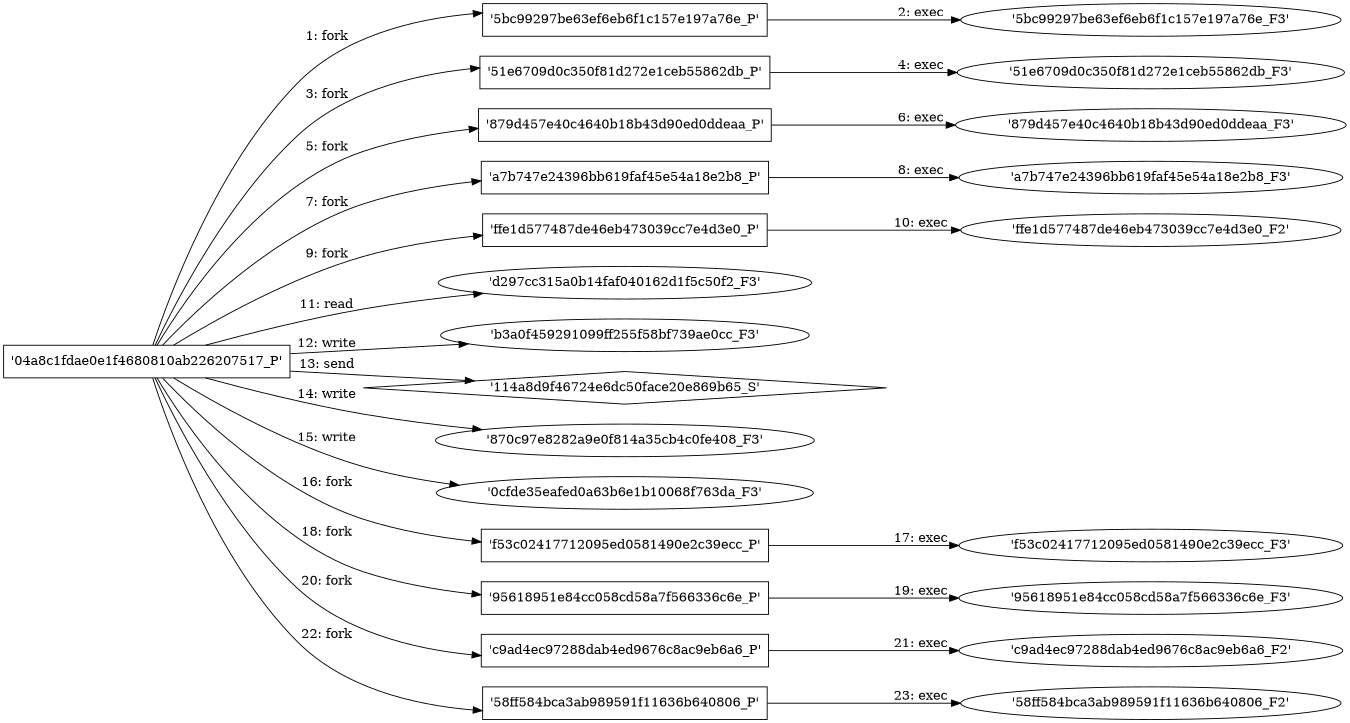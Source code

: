 digraph "D:\Learning\Paper\apt\基于CTI的攻击预警\Dataset\攻击图\ASGfromALLCTI\Threat Spotlight Spam Served With a Side of Dridex.dot" {
rankdir="LR"
size="9"
fixedsize="false"
splines="true"
nodesep=0.3
ranksep=0
fontsize=10
overlap="scalexy"
engine= "neato"
	"'04a8c1fdae0e1f4680810ab226207517_P'" [node_type=Process shape=box]
	"'5bc99297be63ef6eb6f1c157e197a76e_P'" [node_type=Process shape=box]
	"'04a8c1fdae0e1f4680810ab226207517_P'" -> "'5bc99297be63ef6eb6f1c157e197a76e_P'" [label="1: fork"]
	"'5bc99297be63ef6eb6f1c157e197a76e_P'" [node_type=Process shape=box]
	"'5bc99297be63ef6eb6f1c157e197a76e_F3'" [node_type=File shape=ellipse]
	"'5bc99297be63ef6eb6f1c157e197a76e_P'" -> "'5bc99297be63ef6eb6f1c157e197a76e_F3'" [label="2: exec"]
	"'04a8c1fdae0e1f4680810ab226207517_P'" [node_type=Process shape=box]
	"'51e6709d0c350f81d272e1ceb55862db_P'" [node_type=Process shape=box]
	"'04a8c1fdae0e1f4680810ab226207517_P'" -> "'51e6709d0c350f81d272e1ceb55862db_P'" [label="3: fork"]
	"'51e6709d0c350f81d272e1ceb55862db_P'" [node_type=Process shape=box]
	"'51e6709d0c350f81d272e1ceb55862db_F3'" [node_type=File shape=ellipse]
	"'51e6709d0c350f81d272e1ceb55862db_P'" -> "'51e6709d0c350f81d272e1ceb55862db_F3'" [label="4: exec"]
	"'04a8c1fdae0e1f4680810ab226207517_P'" [node_type=Process shape=box]
	"'879d457e40c4640b18b43d90ed0ddeaa_P'" [node_type=Process shape=box]
	"'04a8c1fdae0e1f4680810ab226207517_P'" -> "'879d457e40c4640b18b43d90ed0ddeaa_P'" [label="5: fork"]
	"'879d457e40c4640b18b43d90ed0ddeaa_P'" [node_type=Process shape=box]
	"'879d457e40c4640b18b43d90ed0ddeaa_F3'" [node_type=File shape=ellipse]
	"'879d457e40c4640b18b43d90ed0ddeaa_P'" -> "'879d457e40c4640b18b43d90ed0ddeaa_F3'" [label="6: exec"]
	"'04a8c1fdae0e1f4680810ab226207517_P'" [node_type=Process shape=box]
	"'a7b747e24396bb619faf45e54a18e2b8_P'" [node_type=Process shape=box]
	"'04a8c1fdae0e1f4680810ab226207517_P'" -> "'a7b747e24396bb619faf45e54a18e2b8_P'" [label="7: fork"]
	"'a7b747e24396bb619faf45e54a18e2b8_P'" [node_type=Process shape=box]
	"'a7b747e24396bb619faf45e54a18e2b8_F3'" [node_type=File shape=ellipse]
	"'a7b747e24396bb619faf45e54a18e2b8_P'" -> "'a7b747e24396bb619faf45e54a18e2b8_F3'" [label="8: exec"]
	"'04a8c1fdae0e1f4680810ab226207517_P'" [node_type=Process shape=box]
	"'ffe1d577487de46eb473039cc7e4d3e0_P'" [node_type=Process shape=box]
	"'04a8c1fdae0e1f4680810ab226207517_P'" -> "'ffe1d577487de46eb473039cc7e4d3e0_P'" [label="9: fork"]
	"'ffe1d577487de46eb473039cc7e4d3e0_P'" [node_type=Process shape=box]
	"'ffe1d577487de46eb473039cc7e4d3e0_F2'" [node_type=File shape=ellipse]
	"'ffe1d577487de46eb473039cc7e4d3e0_P'" -> "'ffe1d577487de46eb473039cc7e4d3e0_F2'" [label="10: exec"]
	"'d297cc315a0b14faf040162d1f5c50f2_F3'" [node_type=file shape=ellipse]
	"'04a8c1fdae0e1f4680810ab226207517_P'" [node_type=Process shape=box]
	"'04a8c1fdae0e1f4680810ab226207517_P'" -> "'d297cc315a0b14faf040162d1f5c50f2_F3'" [label="11: read"]
	"'b3a0f459291099ff255f58bf739ae0cc_F3'" [node_type=file shape=ellipse]
	"'04a8c1fdae0e1f4680810ab226207517_P'" [node_type=Process shape=box]
	"'04a8c1fdae0e1f4680810ab226207517_P'" -> "'b3a0f459291099ff255f58bf739ae0cc_F3'" [label="12: write"]
	"'114a8d9f46724e6dc50face20e869b65_S'" [node_type=Socket shape=diamond]
	"'04a8c1fdae0e1f4680810ab226207517_P'" [node_type=Process shape=box]
	"'04a8c1fdae0e1f4680810ab226207517_P'" -> "'114a8d9f46724e6dc50face20e869b65_S'" [label="13: send"]
	"'870c97e8282a9e0f814a35cb4c0fe408_F3'" [node_type=file shape=ellipse]
	"'04a8c1fdae0e1f4680810ab226207517_P'" [node_type=Process shape=box]
	"'04a8c1fdae0e1f4680810ab226207517_P'" -> "'870c97e8282a9e0f814a35cb4c0fe408_F3'" [label="14: write"]
	"'0cfde35eafed0a63b6e1b10068f763da_F3'" [node_type=file shape=ellipse]
	"'04a8c1fdae0e1f4680810ab226207517_P'" [node_type=Process shape=box]
	"'04a8c1fdae0e1f4680810ab226207517_P'" -> "'0cfde35eafed0a63b6e1b10068f763da_F3'" [label="15: write"]
	"'04a8c1fdae0e1f4680810ab226207517_P'" [node_type=Process shape=box]
	"'f53c02417712095ed0581490e2c39ecc_P'" [node_type=Process shape=box]
	"'04a8c1fdae0e1f4680810ab226207517_P'" -> "'f53c02417712095ed0581490e2c39ecc_P'" [label="16: fork"]
	"'f53c02417712095ed0581490e2c39ecc_P'" [node_type=Process shape=box]
	"'f53c02417712095ed0581490e2c39ecc_F3'" [node_type=File shape=ellipse]
	"'f53c02417712095ed0581490e2c39ecc_P'" -> "'f53c02417712095ed0581490e2c39ecc_F3'" [label="17: exec"]
	"'04a8c1fdae0e1f4680810ab226207517_P'" [node_type=Process shape=box]
	"'95618951e84cc058cd58a7f566336c6e_P'" [node_type=Process shape=box]
	"'04a8c1fdae0e1f4680810ab226207517_P'" -> "'95618951e84cc058cd58a7f566336c6e_P'" [label="18: fork"]
	"'95618951e84cc058cd58a7f566336c6e_P'" [node_type=Process shape=box]
	"'95618951e84cc058cd58a7f566336c6e_F3'" [node_type=File shape=ellipse]
	"'95618951e84cc058cd58a7f566336c6e_P'" -> "'95618951e84cc058cd58a7f566336c6e_F3'" [label="19: exec"]
	"'04a8c1fdae0e1f4680810ab226207517_P'" [node_type=Process shape=box]
	"'c9ad4ec97288dab4ed9676c8ac9eb6a6_P'" [node_type=Process shape=box]
	"'04a8c1fdae0e1f4680810ab226207517_P'" -> "'c9ad4ec97288dab4ed9676c8ac9eb6a6_P'" [label="20: fork"]
	"'c9ad4ec97288dab4ed9676c8ac9eb6a6_P'" [node_type=Process shape=box]
	"'c9ad4ec97288dab4ed9676c8ac9eb6a6_F2'" [node_type=File shape=ellipse]
	"'c9ad4ec97288dab4ed9676c8ac9eb6a6_P'" -> "'c9ad4ec97288dab4ed9676c8ac9eb6a6_F2'" [label="21: exec"]
	"'04a8c1fdae0e1f4680810ab226207517_P'" [node_type=Process shape=box]
	"'58ff584bca3ab989591f11636b640806_P'" [node_type=Process shape=box]
	"'04a8c1fdae0e1f4680810ab226207517_P'" -> "'58ff584bca3ab989591f11636b640806_P'" [label="22: fork"]
	"'58ff584bca3ab989591f11636b640806_P'" [node_type=Process shape=box]
	"'58ff584bca3ab989591f11636b640806_F2'" [node_type=File shape=ellipse]
	"'58ff584bca3ab989591f11636b640806_P'" -> "'58ff584bca3ab989591f11636b640806_F2'" [label="23: exec"]
}
